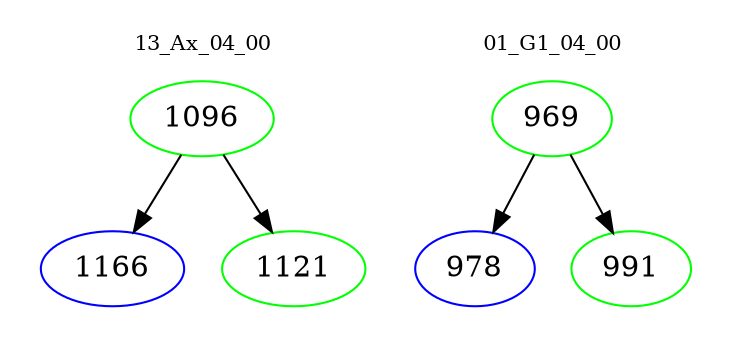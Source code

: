 digraph{
subgraph cluster_0 {
color = white
label = "13_Ax_04_00";
fontsize=10;
T0_1096 [label="1096", color="green"]
T0_1096 -> T0_1166 [color="black"]
T0_1166 [label="1166", color="blue"]
T0_1096 -> T0_1121 [color="black"]
T0_1121 [label="1121", color="green"]
}
subgraph cluster_1 {
color = white
label = "01_G1_04_00";
fontsize=10;
T1_969 [label="969", color="green"]
T1_969 -> T1_978 [color="black"]
T1_978 [label="978", color="blue"]
T1_969 -> T1_991 [color="black"]
T1_991 [label="991", color="green"]
}
}
